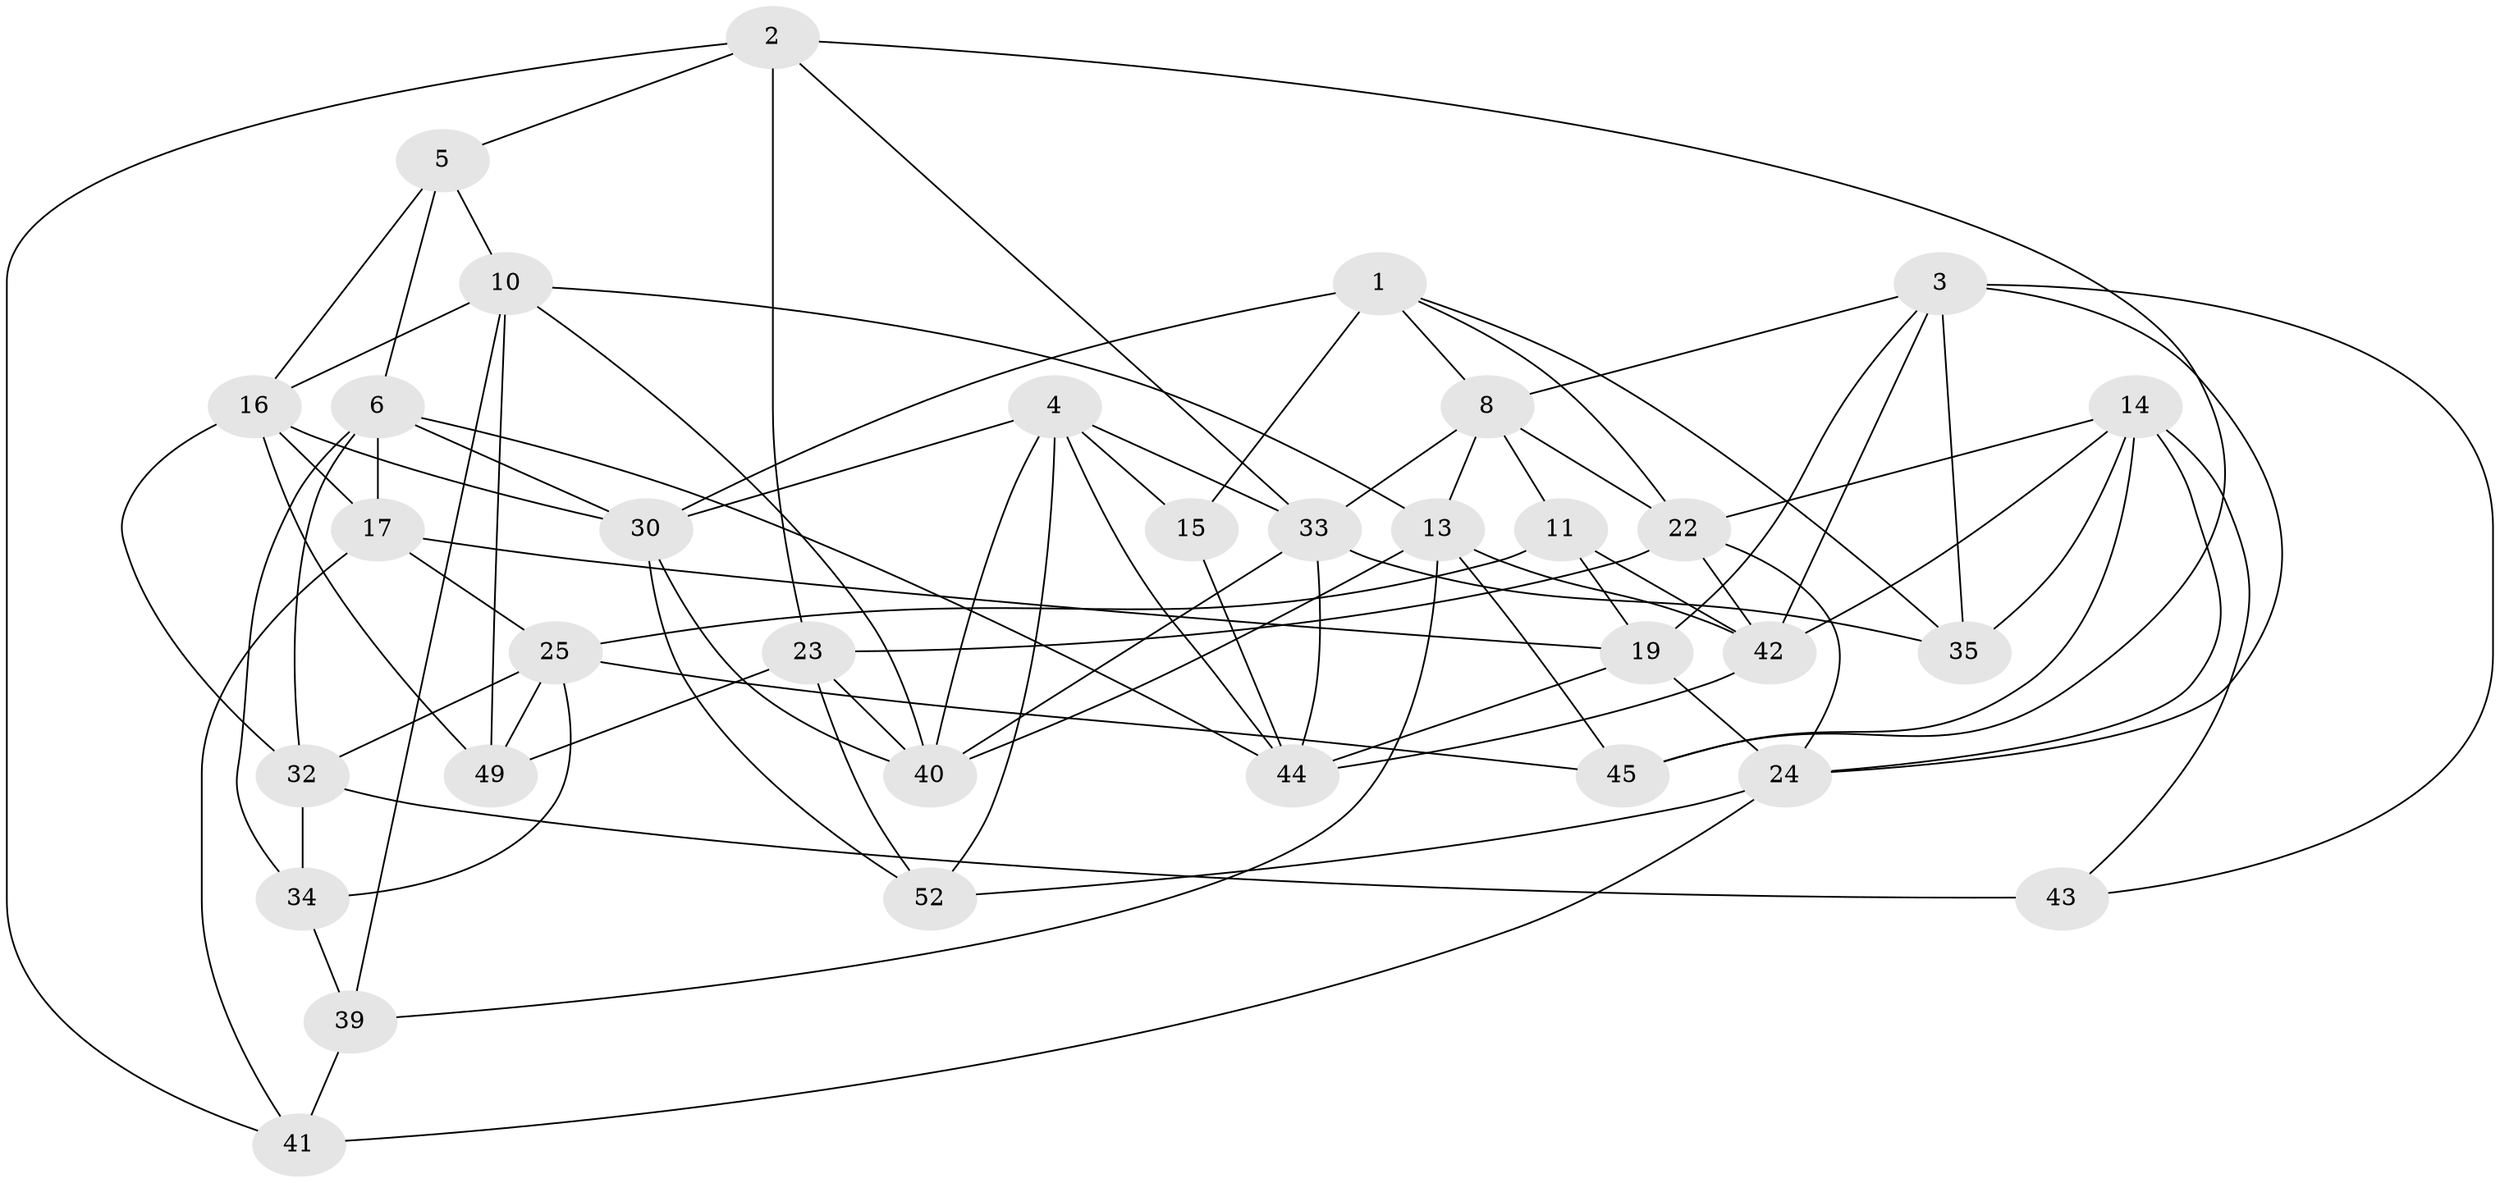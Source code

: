 // Generated by graph-tools (version 1.1) at 2025/52/02/27/25 19:52:34]
// undirected, 33 vertices, 84 edges
graph export_dot {
graph [start="1"]
  node [color=gray90,style=filled];
  1 [super="+55"];
  2 [super="+12"];
  3 [super="+37"];
  4 [super="+7"];
  5;
  6 [super="+27"];
  8 [super="+9"];
  10 [super="+46"];
  11;
  13 [super="+20"];
  14 [super="+26"];
  15;
  16 [super="+21"];
  17 [super="+18"];
  19 [super="+28"];
  22 [super="+29"];
  23 [super="+36"];
  24 [super="+31"];
  25 [super="+53"];
  30 [super="+51"];
  32 [super="+38"];
  33 [super="+47"];
  34;
  35;
  39;
  40 [super="+50"];
  41;
  42 [super="+48"];
  43;
  44 [super="+54"];
  45;
  49;
  52;
  1 -- 15 [weight=2];
  1 -- 30;
  1 -- 8;
  1 -- 35;
  1 -- 22;
  2 -- 41;
  2 -- 5;
  2 -- 33;
  2 -- 45;
  2 -- 23 [weight=2];
  3 -- 43;
  3 -- 8;
  3 -- 19;
  3 -- 24;
  3 -- 42;
  3 -- 35;
  4 -- 15;
  4 -- 52;
  4 -- 30;
  4 -- 40;
  4 -- 33;
  4 -- 44;
  5 -- 10;
  5 -- 6;
  5 -- 16;
  6 -- 34;
  6 -- 44;
  6 -- 32;
  6 -- 30;
  6 -- 17;
  8 -- 33;
  8 -- 11;
  8 -- 13;
  8 -- 22;
  10 -- 39;
  10 -- 13;
  10 -- 16;
  10 -- 49;
  10 -- 40;
  11 -- 42;
  11 -- 25;
  11 -- 19;
  13 -- 40;
  13 -- 45;
  13 -- 39;
  13 -- 42;
  14 -- 35;
  14 -- 22;
  14 -- 45;
  14 -- 24;
  14 -- 43;
  14 -- 42;
  15 -- 44;
  16 -- 32;
  16 -- 49;
  16 -- 30;
  16 -- 17;
  17 -- 19 [weight=2];
  17 -- 41;
  17 -- 25;
  19 -- 44;
  19 -- 24;
  22 -- 23;
  22 -- 24;
  22 -- 42;
  23 -- 52;
  23 -- 40;
  23 -- 49;
  24 -- 41;
  24 -- 52;
  25 -- 45;
  25 -- 49;
  25 -- 34;
  25 -- 32;
  30 -- 52;
  30 -- 40;
  32 -- 34;
  32 -- 43 [weight=2];
  33 -- 40;
  33 -- 35;
  33 -- 44;
  34 -- 39;
  39 -- 41;
  42 -- 44;
}
